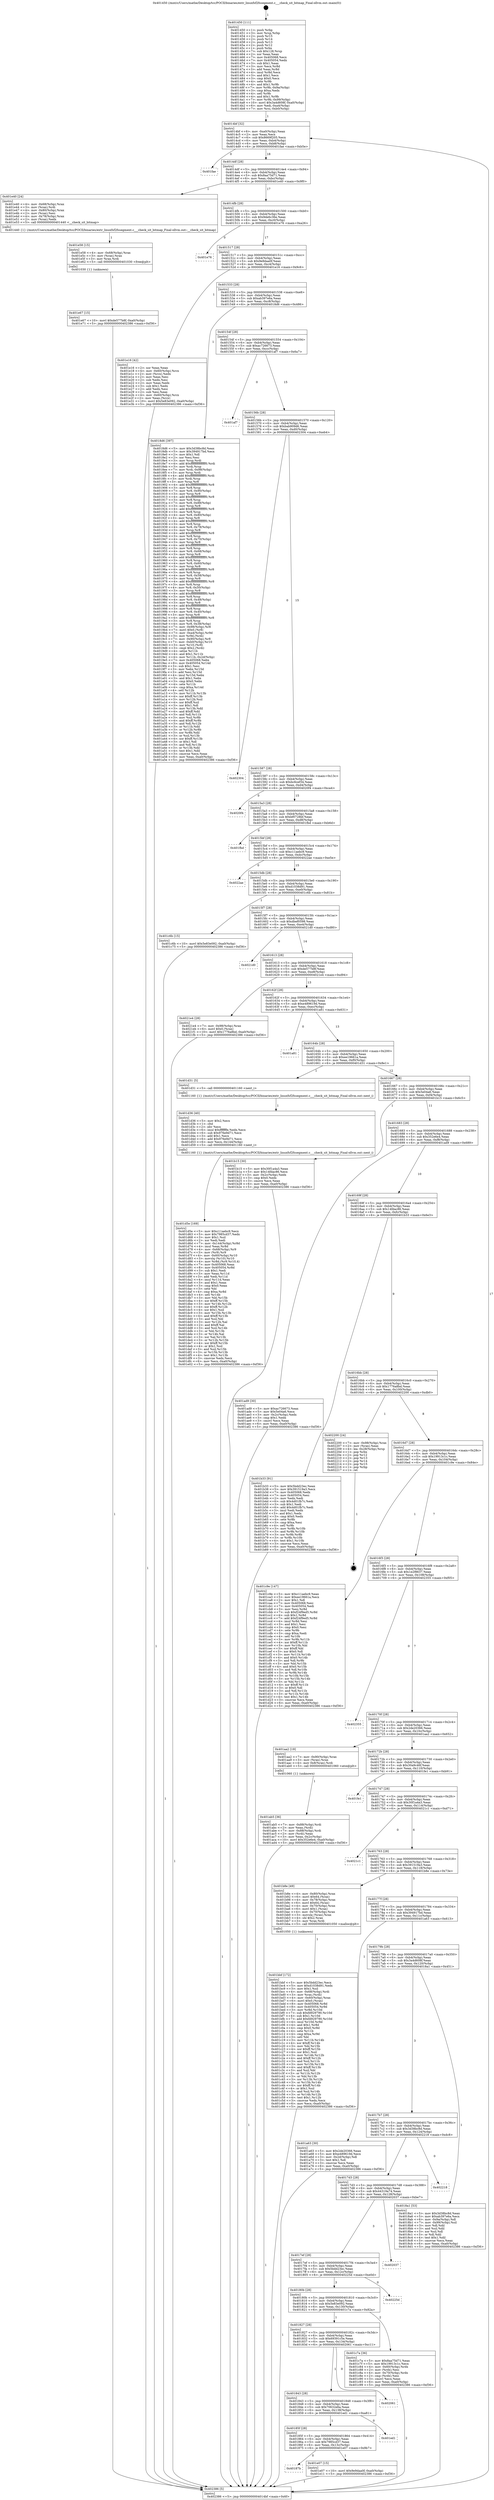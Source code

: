 digraph "0x401450" {
  label = "0x401450 (/mnt/c/Users/mathe/Desktop/tcc/POCII/binaries/extr_linuxfsf2fssegment.c___check_sit_bitmap_Final-ollvm.out::main(0))"
  labelloc = "t"
  node[shape=record]

  Entry [label="",width=0.3,height=0.3,shape=circle,fillcolor=black,style=filled]
  "0x4014bf" [label="{
     0x4014bf [32]\l
     | [instrs]\l
     &nbsp;&nbsp;0x4014bf \<+6\>: mov -0xa0(%rbp),%eax\l
     &nbsp;&nbsp;0x4014c5 \<+2\>: mov %eax,%ecx\l
     &nbsp;&nbsp;0x4014c7 \<+6\>: sub $0x8669f205,%ecx\l
     &nbsp;&nbsp;0x4014cd \<+6\>: mov %eax,-0xb4(%rbp)\l
     &nbsp;&nbsp;0x4014d3 \<+6\>: mov %ecx,-0xb8(%rbp)\l
     &nbsp;&nbsp;0x4014d9 \<+6\>: je 0000000000401fae \<main+0xb5e\>\l
  }"]
  "0x401fae" [label="{
     0x401fae\l
  }", style=dashed]
  "0x4014df" [label="{
     0x4014df [28]\l
     | [instrs]\l
     &nbsp;&nbsp;0x4014df \<+5\>: jmp 00000000004014e4 \<main+0x94\>\l
     &nbsp;&nbsp;0x4014e4 \<+6\>: mov -0xb4(%rbp),%eax\l
     &nbsp;&nbsp;0x4014ea \<+5\>: sub $0x8aa75d71,%eax\l
     &nbsp;&nbsp;0x4014ef \<+6\>: mov %eax,-0xbc(%rbp)\l
     &nbsp;&nbsp;0x4014f5 \<+6\>: je 0000000000401e40 \<main+0x9f0\>\l
  }"]
  Exit [label="",width=0.3,height=0.3,shape=circle,fillcolor=black,style=filled,peripheries=2]
  "0x401e40" [label="{
     0x401e40 [24]\l
     | [instrs]\l
     &nbsp;&nbsp;0x401e40 \<+4\>: mov -0x68(%rbp),%rax\l
     &nbsp;&nbsp;0x401e44 \<+3\>: mov (%rax),%rdi\l
     &nbsp;&nbsp;0x401e47 \<+4\>: mov -0x80(%rbp),%rax\l
     &nbsp;&nbsp;0x401e4b \<+2\>: mov (%rax),%esi\l
     &nbsp;&nbsp;0x401e4d \<+4\>: mov -0x78(%rbp),%rax\l
     &nbsp;&nbsp;0x401e51 \<+2\>: mov (%rax),%edx\l
     &nbsp;&nbsp;0x401e53 \<+5\>: call 0000000000401440 \<__check_sit_bitmap\>\l
     | [calls]\l
     &nbsp;&nbsp;0x401440 \{1\} (/mnt/c/Users/mathe/Desktop/tcc/POCII/binaries/extr_linuxfsf2fssegment.c___check_sit_bitmap_Final-ollvm.out::__check_sit_bitmap)\l
  }"]
  "0x4014fb" [label="{
     0x4014fb [28]\l
     | [instrs]\l
     &nbsp;&nbsp;0x4014fb \<+5\>: jmp 0000000000401500 \<main+0xb0\>\l
     &nbsp;&nbsp;0x401500 \<+6\>: mov -0xb4(%rbp),%eax\l
     &nbsp;&nbsp;0x401506 \<+5\>: sub $0x9de6c36e,%eax\l
     &nbsp;&nbsp;0x40150b \<+6\>: mov %eax,-0xc0(%rbp)\l
     &nbsp;&nbsp;0x401511 \<+6\>: je 0000000000401e76 \<main+0xa26\>\l
  }"]
  "0x401e67" [label="{
     0x401e67 [15]\l
     | [instrs]\l
     &nbsp;&nbsp;0x401e67 \<+10\>: movl $0xde577b8f,-0xa0(%rbp)\l
     &nbsp;&nbsp;0x401e71 \<+5\>: jmp 0000000000402386 \<main+0xf36\>\l
  }"]
  "0x401e76" [label="{
     0x401e76\l
  }", style=dashed]
  "0x401517" [label="{
     0x401517 [28]\l
     | [instrs]\l
     &nbsp;&nbsp;0x401517 \<+5\>: jmp 000000000040151c \<main+0xcc\>\l
     &nbsp;&nbsp;0x40151c \<+6\>: mov -0xb4(%rbp),%eax\l
     &nbsp;&nbsp;0x401522 \<+5\>: sub $0x9e9daa0f,%eax\l
     &nbsp;&nbsp;0x401527 \<+6\>: mov %eax,-0xc4(%rbp)\l
     &nbsp;&nbsp;0x40152d \<+6\>: je 0000000000401e16 \<main+0x9c6\>\l
  }"]
  "0x401e58" [label="{
     0x401e58 [15]\l
     | [instrs]\l
     &nbsp;&nbsp;0x401e58 \<+4\>: mov -0x68(%rbp),%rax\l
     &nbsp;&nbsp;0x401e5c \<+3\>: mov (%rax),%rax\l
     &nbsp;&nbsp;0x401e5f \<+3\>: mov %rax,%rdi\l
     &nbsp;&nbsp;0x401e62 \<+5\>: call 0000000000401030 \<free@plt\>\l
     | [calls]\l
     &nbsp;&nbsp;0x401030 \{1\} (unknown)\l
  }"]
  "0x401e16" [label="{
     0x401e16 [42]\l
     | [instrs]\l
     &nbsp;&nbsp;0x401e16 \<+2\>: xor %eax,%eax\l
     &nbsp;&nbsp;0x401e18 \<+4\>: mov -0x60(%rbp),%rcx\l
     &nbsp;&nbsp;0x401e1c \<+2\>: mov (%rcx),%edx\l
     &nbsp;&nbsp;0x401e1e \<+2\>: mov %eax,%esi\l
     &nbsp;&nbsp;0x401e20 \<+2\>: sub %edx,%esi\l
     &nbsp;&nbsp;0x401e22 \<+2\>: mov %eax,%edx\l
     &nbsp;&nbsp;0x401e24 \<+3\>: sub $0x1,%edx\l
     &nbsp;&nbsp;0x401e27 \<+2\>: add %edx,%esi\l
     &nbsp;&nbsp;0x401e29 \<+2\>: sub %esi,%eax\l
     &nbsp;&nbsp;0x401e2b \<+4\>: mov -0x60(%rbp),%rcx\l
     &nbsp;&nbsp;0x401e2f \<+2\>: mov %eax,(%rcx)\l
     &nbsp;&nbsp;0x401e31 \<+10\>: movl $0x5e83e092,-0xa0(%rbp)\l
     &nbsp;&nbsp;0x401e3b \<+5\>: jmp 0000000000402386 \<main+0xf36\>\l
  }"]
  "0x401533" [label="{
     0x401533 [28]\l
     | [instrs]\l
     &nbsp;&nbsp;0x401533 \<+5\>: jmp 0000000000401538 \<main+0xe8\>\l
     &nbsp;&nbsp;0x401538 \<+6\>: mov -0xb4(%rbp),%eax\l
     &nbsp;&nbsp;0x40153e \<+5\>: sub $0xab397e6a,%eax\l
     &nbsp;&nbsp;0x401543 \<+6\>: mov %eax,-0xc8(%rbp)\l
     &nbsp;&nbsp;0x401549 \<+6\>: je 00000000004018d6 \<main+0x486\>\l
  }"]
  "0x40187b" [label="{
     0x40187b\l
  }", style=dashed]
  "0x4018d6" [label="{
     0x4018d6 [397]\l
     | [instrs]\l
     &nbsp;&nbsp;0x4018d6 \<+5\>: mov $0x3d38bc8d,%eax\l
     &nbsp;&nbsp;0x4018db \<+5\>: mov $0x394917bd,%ecx\l
     &nbsp;&nbsp;0x4018e0 \<+2\>: mov $0x1,%dl\l
     &nbsp;&nbsp;0x4018e2 \<+2\>: xor %esi,%esi\l
     &nbsp;&nbsp;0x4018e4 \<+3\>: mov %rsp,%rdi\l
     &nbsp;&nbsp;0x4018e7 \<+4\>: add $0xfffffffffffffff0,%rdi\l
     &nbsp;&nbsp;0x4018eb \<+3\>: mov %rdi,%rsp\l
     &nbsp;&nbsp;0x4018ee \<+7\>: mov %rdi,-0x98(%rbp)\l
     &nbsp;&nbsp;0x4018f5 \<+3\>: mov %rsp,%rdi\l
     &nbsp;&nbsp;0x4018f8 \<+4\>: add $0xfffffffffffffff0,%rdi\l
     &nbsp;&nbsp;0x4018fc \<+3\>: mov %rdi,%rsp\l
     &nbsp;&nbsp;0x4018ff \<+3\>: mov %rsp,%r8\l
     &nbsp;&nbsp;0x401902 \<+4\>: add $0xfffffffffffffff0,%r8\l
     &nbsp;&nbsp;0x401906 \<+3\>: mov %r8,%rsp\l
     &nbsp;&nbsp;0x401909 \<+7\>: mov %r8,-0x90(%rbp)\l
     &nbsp;&nbsp;0x401910 \<+3\>: mov %rsp,%r8\l
     &nbsp;&nbsp;0x401913 \<+4\>: add $0xfffffffffffffff0,%r8\l
     &nbsp;&nbsp;0x401917 \<+3\>: mov %r8,%rsp\l
     &nbsp;&nbsp;0x40191a \<+7\>: mov %r8,-0x88(%rbp)\l
     &nbsp;&nbsp;0x401921 \<+3\>: mov %rsp,%r8\l
     &nbsp;&nbsp;0x401924 \<+4\>: add $0xfffffffffffffff0,%r8\l
     &nbsp;&nbsp;0x401928 \<+3\>: mov %r8,%rsp\l
     &nbsp;&nbsp;0x40192b \<+4\>: mov %r8,-0x80(%rbp)\l
     &nbsp;&nbsp;0x40192f \<+3\>: mov %rsp,%r8\l
     &nbsp;&nbsp;0x401932 \<+4\>: add $0xfffffffffffffff0,%r8\l
     &nbsp;&nbsp;0x401936 \<+3\>: mov %r8,%rsp\l
     &nbsp;&nbsp;0x401939 \<+4\>: mov %r8,-0x78(%rbp)\l
     &nbsp;&nbsp;0x40193d \<+3\>: mov %rsp,%r8\l
     &nbsp;&nbsp;0x401940 \<+4\>: add $0xfffffffffffffff0,%r8\l
     &nbsp;&nbsp;0x401944 \<+3\>: mov %r8,%rsp\l
     &nbsp;&nbsp;0x401947 \<+4\>: mov %r8,-0x70(%rbp)\l
     &nbsp;&nbsp;0x40194b \<+3\>: mov %rsp,%r8\l
     &nbsp;&nbsp;0x40194e \<+4\>: add $0xfffffffffffffff0,%r8\l
     &nbsp;&nbsp;0x401952 \<+3\>: mov %r8,%rsp\l
     &nbsp;&nbsp;0x401955 \<+4\>: mov %r8,-0x68(%rbp)\l
     &nbsp;&nbsp;0x401959 \<+3\>: mov %rsp,%r8\l
     &nbsp;&nbsp;0x40195c \<+4\>: add $0xfffffffffffffff0,%r8\l
     &nbsp;&nbsp;0x401960 \<+3\>: mov %r8,%rsp\l
     &nbsp;&nbsp;0x401963 \<+4\>: mov %r8,-0x60(%rbp)\l
     &nbsp;&nbsp;0x401967 \<+3\>: mov %rsp,%r8\l
     &nbsp;&nbsp;0x40196a \<+4\>: add $0xfffffffffffffff0,%r8\l
     &nbsp;&nbsp;0x40196e \<+3\>: mov %r8,%rsp\l
     &nbsp;&nbsp;0x401971 \<+4\>: mov %r8,-0x58(%rbp)\l
     &nbsp;&nbsp;0x401975 \<+3\>: mov %rsp,%r8\l
     &nbsp;&nbsp;0x401978 \<+4\>: add $0xfffffffffffffff0,%r8\l
     &nbsp;&nbsp;0x40197c \<+3\>: mov %r8,%rsp\l
     &nbsp;&nbsp;0x40197f \<+4\>: mov %r8,-0x50(%rbp)\l
     &nbsp;&nbsp;0x401983 \<+3\>: mov %rsp,%r8\l
     &nbsp;&nbsp;0x401986 \<+4\>: add $0xfffffffffffffff0,%r8\l
     &nbsp;&nbsp;0x40198a \<+3\>: mov %r8,%rsp\l
     &nbsp;&nbsp;0x40198d \<+4\>: mov %r8,-0x48(%rbp)\l
     &nbsp;&nbsp;0x401991 \<+3\>: mov %rsp,%r8\l
     &nbsp;&nbsp;0x401994 \<+4\>: add $0xfffffffffffffff0,%r8\l
     &nbsp;&nbsp;0x401998 \<+3\>: mov %r8,%rsp\l
     &nbsp;&nbsp;0x40199b \<+4\>: mov %r8,-0x40(%rbp)\l
     &nbsp;&nbsp;0x40199f \<+3\>: mov %rsp,%r8\l
     &nbsp;&nbsp;0x4019a2 \<+4\>: add $0xfffffffffffffff0,%r8\l
     &nbsp;&nbsp;0x4019a6 \<+3\>: mov %r8,%rsp\l
     &nbsp;&nbsp;0x4019a9 \<+4\>: mov %r8,-0x38(%rbp)\l
     &nbsp;&nbsp;0x4019ad \<+7\>: mov -0x98(%rbp),%r8\l
     &nbsp;&nbsp;0x4019b4 \<+7\>: movl $0x0,(%r8)\l
     &nbsp;&nbsp;0x4019bb \<+7\>: mov -0xa4(%rbp),%r9d\l
     &nbsp;&nbsp;0x4019c2 \<+3\>: mov %r9d,(%rdi)\l
     &nbsp;&nbsp;0x4019c5 \<+7\>: mov -0x90(%rbp),%r8\l
     &nbsp;&nbsp;0x4019cc \<+7\>: mov -0xb0(%rbp),%r10\l
     &nbsp;&nbsp;0x4019d3 \<+3\>: mov %r10,(%r8)\l
     &nbsp;&nbsp;0x4019d6 \<+3\>: cmpl $0x2,(%rdi)\l
     &nbsp;&nbsp;0x4019d9 \<+4\>: setne %r11b\l
     &nbsp;&nbsp;0x4019dd \<+4\>: and $0x1,%r11b\l
     &nbsp;&nbsp;0x4019e1 \<+4\>: mov %r11b,-0x2d(%rbp)\l
     &nbsp;&nbsp;0x4019e5 \<+7\>: mov 0x405068,%ebx\l
     &nbsp;&nbsp;0x4019ec \<+8\>: mov 0x405054,%r14d\l
     &nbsp;&nbsp;0x4019f4 \<+3\>: sub $0x1,%esi\l
     &nbsp;&nbsp;0x4019f7 \<+3\>: mov %ebx,%r15d\l
     &nbsp;&nbsp;0x4019fa \<+3\>: add %esi,%r15d\l
     &nbsp;&nbsp;0x4019fd \<+4\>: imul %r15d,%ebx\l
     &nbsp;&nbsp;0x401a01 \<+3\>: and $0x1,%ebx\l
     &nbsp;&nbsp;0x401a04 \<+3\>: cmp $0x0,%ebx\l
     &nbsp;&nbsp;0x401a07 \<+4\>: sete %r11b\l
     &nbsp;&nbsp;0x401a0b \<+4\>: cmp $0xa,%r14d\l
     &nbsp;&nbsp;0x401a0f \<+4\>: setl %r12b\l
     &nbsp;&nbsp;0x401a13 \<+3\>: mov %r11b,%r13b\l
     &nbsp;&nbsp;0x401a16 \<+4\>: xor $0xff,%r13b\l
     &nbsp;&nbsp;0x401a1a \<+3\>: mov %r12b,%sil\l
     &nbsp;&nbsp;0x401a1d \<+4\>: xor $0xff,%sil\l
     &nbsp;&nbsp;0x401a21 \<+3\>: xor $0x1,%dl\l
     &nbsp;&nbsp;0x401a24 \<+3\>: mov %r13b,%dil\l
     &nbsp;&nbsp;0x401a27 \<+4\>: and $0xff,%dil\l
     &nbsp;&nbsp;0x401a2b \<+3\>: and %dl,%r11b\l
     &nbsp;&nbsp;0x401a2e \<+3\>: mov %sil,%r8b\l
     &nbsp;&nbsp;0x401a31 \<+4\>: and $0xff,%r8b\l
     &nbsp;&nbsp;0x401a35 \<+3\>: and %dl,%r12b\l
     &nbsp;&nbsp;0x401a38 \<+3\>: or %r11b,%dil\l
     &nbsp;&nbsp;0x401a3b \<+3\>: or %r12b,%r8b\l
     &nbsp;&nbsp;0x401a3e \<+3\>: xor %r8b,%dil\l
     &nbsp;&nbsp;0x401a41 \<+3\>: or %sil,%r13b\l
     &nbsp;&nbsp;0x401a44 \<+4\>: xor $0xff,%r13b\l
     &nbsp;&nbsp;0x401a48 \<+3\>: or $0x1,%dl\l
     &nbsp;&nbsp;0x401a4b \<+3\>: and %dl,%r13b\l
     &nbsp;&nbsp;0x401a4e \<+3\>: or %r13b,%dil\l
     &nbsp;&nbsp;0x401a51 \<+4\>: test $0x1,%dil\l
     &nbsp;&nbsp;0x401a55 \<+3\>: cmovne %ecx,%eax\l
     &nbsp;&nbsp;0x401a58 \<+6\>: mov %eax,-0xa0(%rbp)\l
     &nbsp;&nbsp;0x401a5e \<+5\>: jmp 0000000000402386 \<main+0xf36\>\l
  }"]
  "0x40154f" [label="{
     0x40154f [28]\l
     | [instrs]\l
     &nbsp;&nbsp;0x40154f \<+5\>: jmp 0000000000401554 \<main+0x104\>\l
     &nbsp;&nbsp;0x401554 \<+6\>: mov -0xb4(%rbp),%eax\l
     &nbsp;&nbsp;0x40155a \<+5\>: sub $0xac726673,%eax\l
     &nbsp;&nbsp;0x40155f \<+6\>: mov %eax,-0xcc(%rbp)\l
     &nbsp;&nbsp;0x401565 \<+6\>: je 0000000000401af7 \<main+0x6a7\>\l
  }"]
  "0x401e07" [label="{
     0x401e07 [15]\l
     | [instrs]\l
     &nbsp;&nbsp;0x401e07 \<+10\>: movl $0x9e9daa0f,-0xa0(%rbp)\l
     &nbsp;&nbsp;0x401e11 \<+5\>: jmp 0000000000402386 \<main+0xf36\>\l
  }"]
  "0x401af7" [label="{
     0x401af7\l
  }", style=dashed]
  "0x40156b" [label="{
     0x40156b [28]\l
     | [instrs]\l
     &nbsp;&nbsp;0x40156b \<+5\>: jmp 0000000000401570 \<main+0x120\>\l
     &nbsp;&nbsp;0x401570 \<+6\>: mov -0xb4(%rbp),%eax\l
     &nbsp;&nbsp;0x401576 \<+5\>: sub $0xbab909d6,%eax\l
     &nbsp;&nbsp;0x40157b \<+6\>: mov %eax,-0xd0(%rbp)\l
     &nbsp;&nbsp;0x401581 \<+6\>: je 0000000000402304 \<main+0xeb4\>\l
  }"]
  "0x40185f" [label="{
     0x40185f [28]\l
     | [instrs]\l
     &nbsp;&nbsp;0x40185f \<+5\>: jmp 0000000000401864 \<main+0x414\>\l
     &nbsp;&nbsp;0x401864 \<+6\>: mov -0xb4(%rbp),%eax\l
     &nbsp;&nbsp;0x40186a \<+5\>: sub $0x7985cd37,%eax\l
     &nbsp;&nbsp;0x40186f \<+6\>: mov %eax,-0x13c(%rbp)\l
     &nbsp;&nbsp;0x401875 \<+6\>: je 0000000000401e07 \<main+0x9b7\>\l
  }"]
  "0x402304" [label="{
     0x402304\l
  }", style=dashed]
  "0x401587" [label="{
     0x401587 [28]\l
     | [instrs]\l
     &nbsp;&nbsp;0x401587 \<+5\>: jmp 000000000040158c \<main+0x13c\>\l
     &nbsp;&nbsp;0x40158c \<+6\>: mov -0xb4(%rbp),%eax\l
     &nbsp;&nbsp;0x401592 \<+5\>: sub $0xbc6cef34,%eax\l
     &nbsp;&nbsp;0x401597 \<+6\>: mov %eax,-0xd4(%rbp)\l
     &nbsp;&nbsp;0x40159d \<+6\>: je 00000000004020f4 \<main+0xca4\>\l
  }"]
  "0x401ed1" [label="{
     0x401ed1\l
  }", style=dashed]
  "0x4020f4" [label="{
     0x4020f4\l
  }", style=dashed]
  "0x4015a3" [label="{
     0x4015a3 [28]\l
     | [instrs]\l
     &nbsp;&nbsp;0x4015a3 \<+5\>: jmp 00000000004015a8 \<main+0x158\>\l
     &nbsp;&nbsp;0x4015a8 \<+6\>: mov -0xb4(%rbp),%eax\l
     &nbsp;&nbsp;0x4015ae \<+5\>: sub $0xbf0728bf,%eax\l
     &nbsp;&nbsp;0x4015b3 \<+6\>: mov %eax,-0xd8(%rbp)\l
     &nbsp;&nbsp;0x4015b9 \<+6\>: je 0000000000401fbd \<main+0xb6d\>\l
  }"]
  "0x401843" [label="{
     0x401843 [28]\l
     | [instrs]\l
     &nbsp;&nbsp;0x401843 \<+5\>: jmp 0000000000401848 \<main+0x3f8\>\l
     &nbsp;&nbsp;0x401848 \<+6\>: mov -0xb4(%rbp),%eax\l
     &nbsp;&nbsp;0x40184e \<+5\>: sub $0x70632e6a,%eax\l
     &nbsp;&nbsp;0x401853 \<+6\>: mov %eax,-0x138(%rbp)\l
     &nbsp;&nbsp;0x401859 \<+6\>: je 0000000000401ed1 \<main+0xa81\>\l
  }"]
  "0x401fbd" [label="{
     0x401fbd\l
  }", style=dashed]
  "0x4015bf" [label="{
     0x4015bf [28]\l
     | [instrs]\l
     &nbsp;&nbsp;0x4015bf \<+5\>: jmp 00000000004015c4 \<main+0x174\>\l
     &nbsp;&nbsp;0x4015c4 \<+6\>: mov -0xb4(%rbp),%eax\l
     &nbsp;&nbsp;0x4015ca \<+5\>: sub $0xc11aebc9,%eax\l
     &nbsp;&nbsp;0x4015cf \<+6\>: mov %eax,-0xdc(%rbp)\l
     &nbsp;&nbsp;0x4015d5 \<+6\>: je 00000000004022ae \<main+0xe5e\>\l
  }"]
  "0x402061" [label="{
     0x402061\l
  }", style=dashed]
  "0x4022ae" [label="{
     0x4022ae\l
  }", style=dashed]
  "0x4015db" [label="{
     0x4015db [28]\l
     | [instrs]\l
     &nbsp;&nbsp;0x4015db \<+5\>: jmp 00000000004015e0 \<main+0x190\>\l
     &nbsp;&nbsp;0x4015e0 \<+6\>: mov -0xb4(%rbp),%eax\l
     &nbsp;&nbsp;0x4015e6 \<+5\>: sub $0xd1038d91,%eax\l
     &nbsp;&nbsp;0x4015eb \<+6\>: mov %eax,-0xe0(%rbp)\l
     &nbsp;&nbsp;0x4015f1 \<+6\>: je 0000000000401c6b \<main+0x81b\>\l
  }"]
  "0x401d5e" [label="{
     0x401d5e [169]\l
     | [instrs]\l
     &nbsp;&nbsp;0x401d5e \<+5\>: mov $0xc11aebc9,%ecx\l
     &nbsp;&nbsp;0x401d63 \<+5\>: mov $0x7985cd37,%edx\l
     &nbsp;&nbsp;0x401d68 \<+3\>: mov $0x1,%sil\l
     &nbsp;&nbsp;0x401d6b \<+2\>: xor %edi,%edi\l
     &nbsp;&nbsp;0x401d6d \<+7\>: mov -0x144(%rbp),%r8d\l
     &nbsp;&nbsp;0x401d74 \<+4\>: imul %eax,%r8d\l
     &nbsp;&nbsp;0x401d78 \<+4\>: mov -0x68(%rbp),%r9\l
     &nbsp;&nbsp;0x401d7c \<+3\>: mov (%r9),%r9\l
     &nbsp;&nbsp;0x401d7f \<+4\>: mov -0x60(%rbp),%r10\l
     &nbsp;&nbsp;0x401d83 \<+3\>: movslq (%r10),%r10\l
     &nbsp;&nbsp;0x401d86 \<+4\>: mov %r8d,(%r9,%r10,4)\l
     &nbsp;&nbsp;0x401d8a \<+7\>: mov 0x405068,%eax\l
     &nbsp;&nbsp;0x401d91 \<+8\>: mov 0x405054,%r8d\l
     &nbsp;&nbsp;0x401d99 \<+3\>: sub $0x1,%edi\l
     &nbsp;&nbsp;0x401d9c \<+3\>: mov %eax,%r11d\l
     &nbsp;&nbsp;0x401d9f \<+3\>: add %edi,%r11d\l
     &nbsp;&nbsp;0x401da2 \<+4\>: imul %r11d,%eax\l
     &nbsp;&nbsp;0x401da6 \<+3\>: and $0x1,%eax\l
     &nbsp;&nbsp;0x401da9 \<+3\>: cmp $0x0,%eax\l
     &nbsp;&nbsp;0x401dac \<+3\>: sete %bl\l
     &nbsp;&nbsp;0x401daf \<+4\>: cmp $0xa,%r8d\l
     &nbsp;&nbsp;0x401db3 \<+4\>: setl %r14b\l
     &nbsp;&nbsp;0x401db7 \<+3\>: mov %bl,%r15b\l
     &nbsp;&nbsp;0x401dba \<+4\>: xor $0xff,%r15b\l
     &nbsp;&nbsp;0x401dbe \<+3\>: mov %r14b,%r12b\l
     &nbsp;&nbsp;0x401dc1 \<+4\>: xor $0xff,%r12b\l
     &nbsp;&nbsp;0x401dc5 \<+4\>: xor $0x1,%sil\l
     &nbsp;&nbsp;0x401dc9 \<+3\>: mov %r15b,%r13b\l
     &nbsp;&nbsp;0x401dcc \<+4\>: and $0xff,%r13b\l
     &nbsp;&nbsp;0x401dd0 \<+3\>: and %sil,%bl\l
     &nbsp;&nbsp;0x401dd3 \<+3\>: mov %r12b,%al\l
     &nbsp;&nbsp;0x401dd6 \<+2\>: and $0xff,%al\l
     &nbsp;&nbsp;0x401dd8 \<+3\>: and %sil,%r14b\l
     &nbsp;&nbsp;0x401ddb \<+3\>: or %bl,%r13b\l
     &nbsp;&nbsp;0x401dde \<+3\>: or %r14b,%al\l
     &nbsp;&nbsp;0x401de1 \<+3\>: xor %al,%r13b\l
     &nbsp;&nbsp;0x401de4 \<+3\>: or %r12b,%r15b\l
     &nbsp;&nbsp;0x401de7 \<+4\>: xor $0xff,%r15b\l
     &nbsp;&nbsp;0x401deb \<+4\>: or $0x1,%sil\l
     &nbsp;&nbsp;0x401def \<+3\>: and %sil,%r15b\l
     &nbsp;&nbsp;0x401df2 \<+3\>: or %r15b,%r13b\l
     &nbsp;&nbsp;0x401df5 \<+4\>: test $0x1,%r13b\l
     &nbsp;&nbsp;0x401df9 \<+3\>: cmovne %edx,%ecx\l
     &nbsp;&nbsp;0x401dfc \<+6\>: mov %ecx,-0xa0(%rbp)\l
     &nbsp;&nbsp;0x401e02 \<+5\>: jmp 0000000000402386 \<main+0xf36\>\l
  }"]
  "0x401c6b" [label="{
     0x401c6b [15]\l
     | [instrs]\l
     &nbsp;&nbsp;0x401c6b \<+10\>: movl $0x5e83e092,-0xa0(%rbp)\l
     &nbsp;&nbsp;0x401c75 \<+5\>: jmp 0000000000402386 \<main+0xf36\>\l
  }"]
  "0x4015f7" [label="{
     0x4015f7 [28]\l
     | [instrs]\l
     &nbsp;&nbsp;0x4015f7 \<+5\>: jmp 00000000004015fc \<main+0x1ac\>\l
     &nbsp;&nbsp;0x4015fc \<+6\>: mov -0xb4(%rbp),%eax\l
     &nbsp;&nbsp;0x401602 \<+5\>: sub $0xdbef0598,%eax\l
     &nbsp;&nbsp;0x401607 \<+6\>: mov %eax,-0xe4(%rbp)\l
     &nbsp;&nbsp;0x40160d \<+6\>: je 00000000004021d0 \<main+0xd80\>\l
  }"]
  "0x401d36" [label="{
     0x401d36 [40]\l
     | [instrs]\l
     &nbsp;&nbsp;0x401d36 \<+5\>: mov $0x2,%ecx\l
     &nbsp;&nbsp;0x401d3b \<+1\>: cltd\l
     &nbsp;&nbsp;0x401d3c \<+2\>: idiv %ecx\l
     &nbsp;&nbsp;0x401d3e \<+6\>: imul $0xfffffffe,%edx,%ecx\l
     &nbsp;&nbsp;0x401d44 \<+6\>: sub $0x976e9d71,%ecx\l
     &nbsp;&nbsp;0x401d4a \<+3\>: add $0x1,%ecx\l
     &nbsp;&nbsp;0x401d4d \<+6\>: add $0x976e9d71,%ecx\l
     &nbsp;&nbsp;0x401d53 \<+6\>: mov %ecx,-0x144(%rbp)\l
     &nbsp;&nbsp;0x401d59 \<+5\>: call 0000000000401160 \<next_i\>\l
     | [calls]\l
     &nbsp;&nbsp;0x401160 \{1\} (/mnt/c/Users/mathe/Desktop/tcc/POCII/binaries/extr_linuxfsf2fssegment.c___check_sit_bitmap_Final-ollvm.out::next_i)\l
  }"]
  "0x4021d0" [label="{
     0x4021d0\l
  }", style=dashed]
  "0x401613" [label="{
     0x401613 [28]\l
     | [instrs]\l
     &nbsp;&nbsp;0x401613 \<+5\>: jmp 0000000000401618 \<main+0x1c8\>\l
     &nbsp;&nbsp;0x401618 \<+6\>: mov -0xb4(%rbp),%eax\l
     &nbsp;&nbsp;0x40161e \<+5\>: sub $0xde577b8f,%eax\l
     &nbsp;&nbsp;0x401623 \<+6\>: mov %eax,-0xe8(%rbp)\l
     &nbsp;&nbsp;0x401629 \<+6\>: je 00000000004021e4 \<main+0xd94\>\l
  }"]
  "0x401827" [label="{
     0x401827 [28]\l
     | [instrs]\l
     &nbsp;&nbsp;0x401827 \<+5\>: jmp 000000000040182c \<main+0x3dc\>\l
     &nbsp;&nbsp;0x40182c \<+6\>: mov -0xb4(%rbp),%eax\l
     &nbsp;&nbsp;0x401832 \<+5\>: sub $0x69391c5e,%eax\l
     &nbsp;&nbsp;0x401837 \<+6\>: mov %eax,-0x134(%rbp)\l
     &nbsp;&nbsp;0x40183d \<+6\>: je 0000000000402061 \<main+0xc11\>\l
  }"]
  "0x4021e4" [label="{
     0x4021e4 [28]\l
     | [instrs]\l
     &nbsp;&nbsp;0x4021e4 \<+7\>: mov -0x98(%rbp),%rax\l
     &nbsp;&nbsp;0x4021eb \<+6\>: movl $0x0,(%rax)\l
     &nbsp;&nbsp;0x4021f1 \<+10\>: movl $0x1776a8bd,-0xa0(%rbp)\l
     &nbsp;&nbsp;0x4021fb \<+5\>: jmp 0000000000402386 \<main+0xf36\>\l
  }"]
  "0x40162f" [label="{
     0x40162f [28]\l
     | [instrs]\l
     &nbsp;&nbsp;0x40162f \<+5\>: jmp 0000000000401634 \<main+0x1e4\>\l
     &nbsp;&nbsp;0x401634 \<+6\>: mov -0xb4(%rbp),%eax\l
     &nbsp;&nbsp;0x40163a \<+5\>: sub $0xe489619d,%eax\l
     &nbsp;&nbsp;0x40163f \<+6\>: mov %eax,-0xec(%rbp)\l
     &nbsp;&nbsp;0x401645 \<+6\>: je 0000000000401a81 \<main+0x631\>\l
  }"]
  "0x401c7a" [label="{
     0x401c7a [36]\l
     | [instrs]\l
     &nbsp;&nbsp;0x401c7a \<+5\>: mov $0x8aa75d71,%eax\l
     &nbsp;&nbsp;0x401c7f \<+5\>: mov $0x19913c1c,%ecx\l
     &nbsp;&nbsp;0x401c84 \<+4\>: mov -0x60(%rbp),%rdx\l
     &nbsp;&nbsp;0x401c88 \<+2\>: mov (%rdx),%esi\l
     &nbsp;&nbsp;0x401c8a \<+4\>: mov -0x70(%rbp),%rdx\l
     &nbsp;&nbsp;0x401c8e \<+2\>: cmp (%rdx),%esi\l
     &nbsp;&nbsp;0x401c90 \<+3\>: cmovl %ecx,%eax\l
     &nbsp;&nbsp;0x401c93 \<+6\>: mov %eax,-0xa0(%rbp)\l
     &nbsp;&nbsp;0x401c99 \<+5\>: jmp 0000000000402386 \<main+0xf36\>\l
  }"]
  "0x401a81" [label="{
     0x401a81\l
  }", style=dashed]
  "0x40164b" [label="{
     0x40164b [28]\l
     | [instrs]\l
     &nbsp;&nbsp;0x40164b \<+5\>: jmp 0000000000401650 \<main+0x200\>\l
     &nbsp;&nbsp;0x401650 \<+6\>: mov -0xb4(%rbp),%eax\l
     &nbsp;&nbsp;0x401656 \<+5\>: sub $0xee19661a,%eax\l
     &nbsp;&nbsp;0x40165b \<+6\>: mov %eax,-0xf0(%rbp)\l
     &nbsp;&nbsp;0x401661 \<+6\>: je 0000000000401d31 \<main+0x8e1\>\l
  }"]
  "0x40180b" [label="{
     0x40180b [28]\l
     | [instrs]\l
     &nbsp;&nbsp;0x40180b \<+5\>: jmp 0000000000401810 \<main+0x3c0\>\l
     &nbsp;&nbsp;0x401810 \<+6\>: mov -0xb4(%rbp),%eax\l
     &nbsp;&nbsp;0x401816 \<+5\>: sub $0x5e83e092,%eax\l
     &nbsp;&nbsp;0x40181b \<+6\>: mov %eax,-0x130(%rbp)\l
     &nbsp;&nbsp;0x401821 \<+6\>: je 0000000000401c7a \<main+0x82a\>\l
  }"]
  "0x401d31" [label="{
     0x401d31 [5]\l
     | [instrs]\l
     &nbsp;&nbsp;0x401d31 \<+5\>: call 0000000000401160 \<next_i\>\l
     | [calls]\l
     &nbsp;&nbsp;0x401160 \{1\} (/mnt/c/Users/mathe/Desktop/tcc/POCII/binaries/extr_linuxfsf2fssegment.c___check_sit_bitmap_Final-ollvm.out::next_i)\l
  }"]
  "0x401667" [label="{
     0x401667 [28]\l
     | [instrs]\l
     &nbsp;&nbsp;0x401667 \<+5\>: jmp 000000000040166c \<main+0x21c\>\l
     &nbsp;&nbsp;0x40166c \<+6\>: mov -0xb4(%rbp),%eax\l
     &nbsp;&nbsp;0x401672 \<+5\>: sub $0x5e04a6,%eax\l
     &nbsp;&nbsp;0x401677 \<+6\>: mov %eax,-0xf4(%rbp)\l
     &nbsp;&nbsp;0x40167d \<+6\>: je 0000000000401b15 \<main+0x6c5\>\l
  }"]
  "0x40225d" [label="{
     0x40225d\l
  }", style=dashed]
  "0x401b15" [label="{
     0x401b15 [30]\l
     | [instrs]\l
     &nbsp;&nbsp;0x401b15 \<+5\>: mov $0x30f1a4a3,%eax\l
     &nbsp;&nbsp;0x401b1a \<+5\>: mov $0x14fdac86,%ecx\l
     &nbsp;&nbsp;0x401b1f \<+3\>: mov -0x2c(%rbp),%edx\l
     &nbsp;&nbsp;0x401b22 \<+3\>: cmp $0x0,%edx\l
     &nbsp;&nbsp;0x401b25 \<+3\>: cmove %ecx,%eax\l
     &nbsp;&nbsp;0x401b28 \<+6\>: mov %eax,-0xa0(%rbp)\l
     &nbsp;&nbsp;0x401b2e \<+5\>: jmp 0000000000402386 \<main+0xf36\>\l
  }"]
  "0x401683" [label="{
     0x401683 [28]\l
     | [instrs]\l
     &nbsp;&nbsp;0x401683 \<+5\>: jmp 0000000000401688 \<main+0x238\>\l
     &nbsp;&nbsp;0x401688 \<+6\>: mov -0xb4(%rbp),%eax\l
     &nbsp;&nbsp;0x40168e \<+5\>: sub $0x352e6e4,%eax\l
     &nbsp;&nbsp;0x401693 \<+6\>: mov %eax,-0xf8(%rbp)\l
     &nbsp;&nbsp;0x401699 \<+6\>: je 0000000000401ad9 \<main+0x689\>\l
  }"]
  "0x4017ef" [label="{
     0x4017ef [28]\l
     | [instrs]\l
     &nbsp;&nbsp;0x4017ef \<+5\>: jmp 00000000004017f4 \<main+0x3a4\>\l
     &nbsp;&nbsp;0x4017f4 \<+6\>: mov -0xb4(%rbp),%eax\l
     &nbsp;&nbsp;0x4017fa \<+5\>: sub $0x5bdd23ec,%eax\l
     &nbsp;&nbsp;0x4017ff \<+6\>: mov %eax,-0x12c(%rbp)\l
     &nbsp;&nbsp;0x401805 \<+6\>: je 000000000040225d \<main+0xe0d\>\l
  }"]
  "0x401ad9" [label="{
     0x401ad9 [30]\l
     | [instrs]\l
     &nbsp;&nbsp;0x401ad9 \<+5\>: mov $0xac726673,%eax\l
     &nbsp;&nbsp;0x401ade \<+5\>: mov $0x5e04a6,%ecx\l
     &nbsp;&nbsp;0x401ae3 \<+3\>: mov -0x2c(%rbp),%edx\l
     &nbsp;&nbsp;0x401ae6 \<+3\>: cmp $0x1,%edx\l
     &nbsp;&nbsp;0x401ae9 \<+3\>: cmovl %ecx,%eax\l
     &nbsp;&nbsp;0x401aec \<+6\>: mov %eax,-0xa0(%rbp)\l
     &nbsp;&nbsp;0x401af2 \<+5\>: jmp 0000000000402386 \<main+0xf36\>\l
  }"]
  "0x40169f" [label="{
     0x40169f [28]\l
     | [instrs]\l
     &nbsp;&nbsp;0x40169f \<+5\>: jmp 00000000004016a4 \<main+0x254\>\l
     &nbsp;&nbsp;0x4016a4 \<+6\>: mov -0xb4(%rbp),%eax\l
     &nbsp;&nbsp;0x4016aa \<+5\>: sub $0x14fdac86,%eax\l
     &nbsp;&nbsp;0x4016af \<+6\>: mov %eax,-0xfc(%rbp)\l
     &nbsp;&nbsp;0x4016b5 \<+6\>: je 0000000000401b33 \<main+0x6e3\>\l
  }"]
  "0x402037" [label="{
     0x402037\l
  }", style=dashed]
  "0x401b33" [label="{
     0x401b33 [91]\l
     | [instrs]\l
     &nbsp;&nbsp;0x401b33 \<+5\>: mov $0x5bdd23ec,%eax\l
     &nbsp;&nbsp;0x401b38 \<+5\>: mov $0x391519a3,%ecx\l
     &nbsp;&nbsp;0x401b3d \<+7\>: mov 0x405068,%edx\l
     &nbsp;&nbsp;0x401b44 \<+7\>: mov 0x405054,%esi\l
     &nbsp;&nbsp;0x401b4b \<+2\>: mov %edx,%edi\l
     &nbsp;&nbsp;0x401b4d \<+6\>: sub $0x4d01fb7c,%edi\l
     &nbsp;&nbsp;0x401b53 \<+3\>: sub $0x1,%edi\l
     &nbsp;&nbsp;0x401b56 \<+6\>: add $0x4d01fb7c,%edi\l
     &nbsp;&nbsp;0x401b5c \<+3\>: imul %edi,%edx\l
     &nbsp;&nbsp;0x401b5f \<+3\>: and $0x1,%edx\l
     &nbsp;&nbsp;0x401b62 \<+3\>: cmp $0x0,%edx\l
     &nbsp;&nbsp;0x401b65 \<+4\>: sete %r8b\l
     &nbsp;&nbsp;0x401b69 \<+3\>: cmp $0xa,%esi\l
     &nbsp;&nbsp;0x401b6c \<+4\>: setl %r9b\l
     &nbsp;&nbsp;0x401b70 \<+3\>: mov %r8b,%r10b\l
     &nbsp;&nbsp;0x401b73 \<+3\>: and %r9b,%r10b\l
     &nbsp;&nbsp;0x401b76 \<+3\>: xor %r9b,%r8b\l
     &nbsp;&nbsp;0x401b79 \<+3\>: or %r8b,%r10b\l
     &nbsp;&nbsp;0x401b7c \<+4\>: test $0x1,%r10b\l
     &nbsp;&nbsp;0x401b80 \<+3\>: cmovne %ecx,%eax\l
     &nbsp;&nbsp;0x401b83 \<+6\>: mov %eax,-0xa0(%rbp)\l
     &nbsp;&nbsp;0x401b89 \<+5\>: jmp 0000000000402386 \<main+0xf36\>\l
  }"]
  "0x4016bb" [label="{
     0x4016bb [28]\l
     | [instrs]\l
     &nbsp;&nbsp;0x4016bb \<+5\>: jmp 00000000004016c0 \<main+0x270\>\l
     &nbsp;&nbsp;0x4016c0 \<+6\>: mov -0xb4(%rbp),%eax\l
     &nbsp;&nbsp;0x4016c6 \<+5\>: sub $0x1776a8bd,%eax\l
     &nbsp;&nbsp;0x4016cb \<+6\>: mov %eax,-0x100(%rbp)\l
     &nbsp;&nbsp;0x4016d1 \<+6\>: je 0000000000402200 \<main+0xdb0\>\l
  }"]
  "0x4017d3" [label="{
     0x4017d3 [28]\l
     | [instrs]\l
     &nbsp;&nbsp;0x4017d3 \<+5\>: jmp 00000000004017d8 \<main+0x388\>\l
     &nbsp;&nbsp;0x4017d8 \<+6\>: mov -0xb4(%rbp),%eax\l
     &nbsp;&nbsp;0x4017de \<+5\>: sub $0x44319a74,%eax\l
     &nbsp;&nbsp;0x4017e3 \<+6\>: mov %eax,-0x128(%rbp)\l
     &nbsp;&nbsp;0x4017e9 \<+6\>: je 0000000000402037 \<main+0xbe7\>\l
  }"]
  "0x402200" [label="{
     0x402200 [24]\l
     | [instrs]\l
     &nbsp;&nbsp;0x402200 \<+7\>: mov -0x98(%rbp),%rax\l
     &nbsp;&nbsp;0x402207 \<+2\>: mov (%rax),%eax\l
     &nbsp;&nbsp;0x402209 \<+4\>: lea -0x28(%rbp),%rsp\l
     &nbsp;&nbsp;0x40220d \<+1\>: pop %rbx\l
     &nbsp;&nbsp;0x40220e \<+2\>: pop %r12\l
     &nbsp;&nbsp;0x402210 \<+2\>: pop %r13\l
     &nbsp;&nbsp;0x402212 \<+2\>: pop %r14\l
     &nbsp;&nbsp;0x402214 \<+2\>: pop %r15\l
     &nbsp;&nbsp;0x402216 \<+1\>: pop %rbp\l
     &nbsp;&nbsp;0x402217 \<+1\>: ret\l
  }"]
  "0x4016d7" [label="{
     0x4016d7 [28]\l
     | [instrs]\l
     &nbsp;&nbsp;0x4016d7 \<+5\>: jmp 00000000004016dc \<main+0x28c\>\l
     &nbsp;&nbsp;0x4016dc \<+6\>: mov -0xb4(%rbp),%eax\l
     &nbsp;&nbsp;0x4016e2 \<+5\>: sub $0x19913c1c,%eax\l
     &nbsp;&nbsp;0x4016e7 \<+6\>: mov %eax,-0x104(%rbp)\l
     &nbsp;&nbsp;0x4016ed \<+6\>: je 0000000000401c9e \<main+0x84e\>\l
  }"]
  "0x402218" [label="{
     0x402218\l
  }", style=dashed]
  "0x401c9e" [label="{
     0x401c9e [147]\l
     | [instrs]\l
     &nbsp;&nbsp;0x401c9e \<+5\>: mov $0xc11aebc9,%eax\l
     &nbsp;&nbsp;0x401ca3 \<+5\>: mov $0xee19661a,%ecx\l
     &nbsp;&nbsp;0x401ca8 \<+2\>: mov $0x1,%dl\l
     &nbsp;&nbsp;0x401caa \<+7\>: mov 0x405068,%esi\l
     &nbsp;&nbsp;0x401cb1 \<+7\>: mov 0x405054,%edi\l
     &nbsp;&nbsp;0x401cb8 \<+3\>: mov %esi,%r8d\l
     &nbsp;&nbsp;0x401cbb \<+7\>: sub $0xf24f9ed5,%r8d\l
     &nbsp;&nbsp;0x401cc2 \<+4\>: sub $0x1,%r8d\l
     &nbsp;&nbsp;0x401cc6 \<+7\>: add $0xf24f9ed5,%r8d\l
     &nbsp;&nbsp;0x401ccd \<+4\>: imul %r8d,%esi\l
     &nbsp;&nbsp;0x401cd1 \<+3\>: and $0x1,%esi\l
     &nbsp;&nbsp;0x401cd4 \<+3\>: cmp $0x0,%esi\l
     &nbsp;&nbsp;0x401cd7 \<+4\>: sete %r9b\l
     &nbsp;&nbsp;0x401cdb \<+3\>: cmp $0xa,%edi\l
     &nbsp;&nbsp;0x401cde \<+4\>: setl %r10b\l
     &nbsp;&nbsp;0x401ce2 \<+3\>: mov %r9b,%r11b\l
     &nbsp;&nbsp;0x401ce5 \<+4\>: xor $0xff,%r11b\l
     &nbsp;&nbsp;0x401ce9 \<+3\>: mov %r10b,%bl\l
     &nbsp;&nbsp;0x401cec \<+3\>: xor $0xff,%bl\l
     &nbsp;&nbsp;0x401cef \<+3\>: xor $0x0,%dl\l
     &nbsp;&nbsp;0x401cf2 \<+3\>: mov %r11b,%r14b\l
     &nbsp;&nbsp;0x401cf5 \<+4\>: and $0x0,%r14b\l
     &nbsp;&nbsp;0x401cf9 \<+3\>: and %dl,%r9b\l
     &nbsp;&nbsp;0x401cfc \<+3\>: mov %bl,%r15b\l
     &nbsp;&nbsp;0x401cff \<+4\>: and $0x0,%r15b\l
     &nbsp;&nbsp;0x401d03 \<+3\>: and %dl,%r10b\l
     &nbsp;&nbsp;0x401d06 \<+3\>: or %r9b,%r14b\l
     &nbsp;&nbsp;0x401d09 \<+3\>: or %r10b,%r15b\l
     &nbsp;&nbsp;0x401d0c \<+3\>: xor %r15b,%r14b\l
     &nbsp;&nbsp;0x401d0f \<+3\>: or %bl,%r11b\l
     &nbsp;&nbsp;0x401d12 \<+4\>: xor $0xff,%r11b\l
     &nbsp;&nbsp;0x401d16 \<+3\>: or $0x0,%dl\l
     &nbsp;&nbsp;0x401d19 \<+3\>: and %dl,%r11b\l
     &nbsp;&nbsp;0x401d1c \<+3\>: or %r11b,%r14b\l
     &nbsp;&nbsp;0x401d1f \<+4\>: test $0x1,%r14b\l
     &nbsp;&nbsp;0x401d23 \<+3\>: cmovne %ecx,%eax\l
     &nbsp;&nbsp;0x401d26 \<+6\>: mov %eax,-0xa0(%rbp)\l
     &nbsp;&nbsp;0x401d2c \<+5\>: jmp 0000000000402386 \<main+0xf36\>\l
  }"]
  "0x4016f3" [label="{
     0x4016f3 [28]\l
     | [instrs]\l
     &nbsp;&nbsp;0x4016f3 \<+5\>: jmp 00000000004016f8 \<main+0x2a8\>\l
     &nbsp;&nbsp;0x4016f8 \<+6\>: mov -0xb4(%rbp),%eax\l
     &nbsp;&nbsp;0x4016fe \<+5\>: sub $0x1e2f8637,%eax\l
     &nbsp;&nbsp;0x401703 \<+6\>: mov %eax,-0x108(%rbp)\l
     &nbsp;&nbsp;0x401709 \<+6\>: je 0000000000402355 \<main+0xf05\>\l
  }"]
  "0x401bbf" [label="{
     0x401bbf [172]\l
     | [instrs]\l
     &nbsp;&nbsp;0x401bbf \<+5\>: mov $0x5bdd23ec,%ecx\l
     &nbsp;&nbsp;0x401bc4 \<+5\>: mov $0xd1038d91,%edx\l
     &nbsp;&nbsp;0x401bc9 \<+3\>: mov $0x1,%sil\l
     &nbsp;&nbsp;0x401bcc \<+4\>: mov -0x68(%rbp),%rdi\l
     &nbsp;&nbsp;0x401bd0 \<+3\>: mov %rax,(%rdi)\l
     &nbsp;&nbsp;0x401bd3 \<+4\>: mov -0x60(%rbp),%rax\l
     &nbsp;&nbsp;0x401bd7 \<+6\>: movl $0x0,(%rax)\l
     &nbsp;&nbsp;0x401bdd \<+8\>: mov 0x405068,%r8d\l
     &nbsp;&nbsp;0x401be5 \<+8\>: mov 0x405054,%r9d\l
     &nbsp;&nbsp;0x401bed \<+3\>: mov %r8d,%r10d\l
     &nbsp;&nbsp;0x401bf0 \<+7\>: sub $0xfd929790,%r10d\l
     &nbsp;&nbsp;0x401bf7 \<+4\>: sub $0x1,%r10d\l
     &nbsp;&nbsp;0x401bfb \<+7\>: add $0xfd929790,%r10d\l
     &nbsp;&nbsp;0x401c02 \<+4\>: imul %r10d,%r8d\l
     &nbsp;&nbsp;0x401c06 \<+4\>: and $0x1,%r8d\l
     &nbsp;&nbsp;0x401c0a \<+4\>: cmp $0x0,%r8d\l
     &nbsp;&nbsp;0x401c0e \<+4\>: sete %r11b\l
     &nbsp;&nbsp;0x401c12 \<+4\>: cmp $0xa,%r9d\l
     &nbsp;&nbsp;0x401c16 \<+3\>: setl %bl\l
     &nbsp;&nbsp;0x401c19 \<+3\>: mov %r11b,%r14b\l
     &nbsp;&nbsp;0x401c1c \<+4\>: xor $0xff,%r14b\l
     &nbsp;&nbsp;0x401c20 \<+3\>: mov %bl,%r15b\l
     &nbsp;&nbsp;0x401c23 \<+4\>: xor $0xff,%r15b\l
     &nbsp;&nbsp;0x401c27 \<+4\>: xor $0x1,%sil\l
     &nbsp;&nbsp;0x401c2b \<+3\>: mov %r14b,%r12b\l
     &nbsp;&nbsp;0x401c2e \<+4\>: and $0xff,%r12b\l
     &nbsp;&nbsp;0x401c32 \<+3\>: and %sil,%r11b\l
     &nbsp;&nbsp;0x401c35 \<+3\>: mov %r15b,%r13b\l
     &nbsp;&nbsp;0x401c38 \<+4\>: and $0xff,%r13b\l
     &nbsp;&nbsp;0x401c3c \<+3\>: and %sil,%bl\l
     &nbsp;&nbsp;0x401c3f \<+3\>: or %r11b,%r12b\l
     &nbsp;&nbsp;0x401c42 \<+3\>: or %bl,%r13b\l
     &nbsp;&nbsp;0x401c45 \<+3\>: xor %r13b,%r12b\l
     &nbsp;&nbsp;0x401c48 \<+3\>: or %r15b,%r14b\l
     &nbsp;&nbsp;0x401c4b \<+4\>: xor $0xff,%r14b\l
     &nbsp;&nbsp;0x401c4f \<+4\>: or $0x1,%sil\l
     &nbsp;&nbsp;0x401c53 \<+3\>: and %sil,%r14b\l
     &nbsp;&nbsp;0x401c56 \<+3\>: or %r14b,%r12b\l
     &nbsp;&nbsp;0x401c59 \<+4\>: test $0x1,%r12b\l
     &nbsp;&nbsp;0x401c5d \<+3\>: cmovne %edx,%ecx\l
     &nbsp;&nbsp;0x401c60 \<+6\>: mov %ecx,-0xa0(%rbp)\l
     &nbsp;&nbsp;0x401c66 \<+5\>: jmp 0000000000402386 \<main+0xf36\>\l
  }"]
  "0x402355" [label="{
     0x402355\l
  }", style=dashed]
  "0x40170f" [label="{
     0x40170f [28]\l
     | [instrs]\l
     &nbsp;&nbsp;0x40170f \<+5\>: jmp 0000000000401714 \<main+0x2c4\>\l
     &nbsp;&nbsp;0x401714 \<+6\>: mov -0xb4(%rbp),%eax\l
     &nbsp;&nbsp;0x40171a \<+5\>: sub $0x2de20366,%eax\l
     &nbsp;&nbsp;0x40171f \<+6\>: mov %eax,-0x10c(%rbp)\l
     &nbsp;&nbsp;0x401725 \<+6\>: je 0000000000401aa2 \<main+0x652\>\l
  }"]
  "0x401ab5" [label="{
     0x401ab5 [36]\l
     | [instrs]\l
     &nbsp;&nbsp;0x401ab5 \<+7\>: mov -0x88(%rbp),%rdi\l
     &nbsp;&nbsp;0x401abc \<+2\>: mov %eax,(%rdi)\l
     &nbsp;&nbsp;0x401abe \<+7\>: mov -0x88(%rbp),%rdi\l
     &nbsp;&nbsp;0x401ac5 \<+2\>: mov (%rdi),%eax\l
     &nbsp;&nbsp;0x401ac7 \<+3\>: mov %eax,-0x2c(%rbp)\l
     &nbsp;&nbsp;0x401aca \<+10\>: movl $0x352e6e4,-0xa0(%rbp)\l
     &nbsp;&nbsp;0x401ad4 \<+5\>: jmp 0000000000402386 \<main+0xf36\>\l
  }"]
  "0x401aa2" [label="{
     0x401aa2 [19]\l
     | [instrs]\l
     &nbsp;&nbsp;0x401aa2 \<+7\>: mov -0x90(%rbp),%rax\l
     &nbsp;&nbsp;0x401aa9 \<+3\>: mov (%rax),%rax\l
     &nbsp;&nbsp;0x401aac \<+4\>: mov 0x8(%rax),%rdi\l
     &nbsp;&nbsp;0x401ab0 \<+5\>: call 0000000000401060 \<atoi@plt\>\l
     | [calls]\l
     &nbsp;&nbsp;0x401060 \{1\} (unknown)\l
  }"]
  "0x40172b" [label="{
     0x40172b [28]\l
     | [instrs]\l
     &nbsp;&nbsp;0x40172b \<+5\>: jmp 0000000000401730 \<main+0x2e0\>\l
     &nbsp;&nbsp;0x401730 \<+6\>: mov -0xb4(%rbp),%eax\l
     &nbsp;&nbsp;0x401736 \<+5\>: sub $0x30a9c46f,%eax\l
     &nbsp;&nbsp;0x40173b \<+6\>: mov %eax,-0x110(%rbp)\l
     &nbsp;&nbsp;0x401741 \<+6\>: je 0000000000401fe1 \<main+0xb91\>\l
  }"]
  "0x401450" [label="{
     0x401450 [111]\l
     | [instrs]\l
     &nbsp;&nbsp;0x401450 \<+1\>: push %rbp\l
     &nbsp;&nbsp;0x401451 \<+3\>: mov %rsp,%rbp\l
     &nbsp;&nbsp;0x401454 \<+2\>: push %r15\l
     &nbsp;&nbsp;0x401456 \<+2\>: push %r14\l
     &nbsp;&nbsp;0x401458 \<+2\>: push %r13\l
     &nbsp;&nbsp;0x40145a \<+2\>: push %r12\l
     &nbsp;&nbsp;0x40145c \<+1\>: push %rbx\l
     &nbsp;&nbsp;0x40145d \<+7\>: sub $0x128,%rsp\l
     &nbsp;&nbsp;0x401464 \<+2\>: xor %eax,%eax\l
     &nbsp;&nbsp;0x401466 \<+7\>: mov 0x405068,%ecx\l
     &nbsp;&nbsp;0x40146d \<+7\>: mov 0x405054,%edx\l
     &nbsp;&nbsp;0x401474 \<+3\>: sub $0x1,%eax\l
     &nbsp;&nbsp;0x401477 \<+3\>: mov %ecx,%r8d\l
     &nbsp;&nbsp;0x40147a \<+3\>: add %eax,%r8d\l
     &nbsp;&nbsp;0x40147d \<+4\>: imul %r8d,%ecx\l
     &nbsp;&nbsp;0x401481 \<+3\>: and $0x1,%ecx\l
     &nbsp;&nbsp;0x401484 \<+3\>: cmp $0x0,%ecx\l
     &nbsp;&nbsp;0x401487 \<+4\>: sete %r9b\l
     &nbsp;&nbsp;0x40148b \<+4\>: and $0x1,%r9b\l
     &nbsp;&nbsp;0x40148f \<+7\>: mov %r9b,-0x9a(%rbp)\l
     &nbsp;&nbsp;0x401496 \<+3\>: cmp $0xa,%edx\l
     &nbsp;&nbsp;0x401499 \<+4\>: setl %r9b\l
     &nbsp;&nbsp;0x40149d \<+4\>: and $0x1,%r9b\l
     &nbsp;&nbsp;0x4014a1 \<+7\>: mov %r9b,-0x99(%rbp)\l
     &nbsp;&nbsp;0x4014a8 \<+10\>: movl $0x3a4d608f,-0xa0(%rbp)\l
     &nbsp;&nbsp;0x4014b2 \<+6\>: mov %edi,-0xa4(%rbp)\l
     &nbsp;&nbsp;0x4014b8 \<+7\>: mov %rsi,-0xb0(%rbp)\l
  }"]
  "0x401fe1" [label="{
     0x401fe1\l
  }", style=dashed]
  "0x401747" [label="{
     0x401747 [28]\l
     | [instrs]\l
     &nbsp;&nbsp;0x401747 \<+5\>: jmp 000000000040174c \<main+0x2fc\>\l
     &nbsp;&nbsp;0x40174c \<+6\>: mov -0xb4(%rbp),%eax\l
     &nbsp;&nbsp;0x401752 \<+5\>: sub $0x30f1a4a3,%eax\l
     &nbsp;&nbsp;0x401757 \<+6\>: mov %eax,-0x114(%rbp)\l
     &nbsp;&nbsp;0x40175d \<+6\>: je 00000000004021c1 \<main+0xd71\>\l
  }"]
  "0x402386" [label="{
     0x402386 [5]\l
     | [instrs]\l
     &nbsp;&nbsp;0x402386 \<+5\>: jmp 00000000004014bf \<main+0x6f\>\l
  }"]
  "0x4021c1" [label="{
     0x4021c1\l
  }", style=dashed]
  "0x401763" [label="{
     0x401763 [28]\l
     | [instrs]\l
     &nbsp;&nbsp;0x401763 \<+5\>: jmp 0000000000401768 \<main+0x318\>\l
     &nbsp;&nbsp;0x401768 \<+6\>: mov -0xb4(%rbp),%eax\l
     &nbsp;&nbsp;0x40176e \<+5\>: sub $0x391519a3,%eax\l
     &nbsp;&nbsp;0x401773 \<+6\>: mov %eax,-0x118(%rbp)\l
     &nbsp;&nbsp;0x401779 \<+6\>: je 0000000000401b8e \<main+0x73e\>\l
  }"]
  "0x4017b7" [label="{
     0x4017b7 [28]\l
     | [instrs]\l
     &nbsp;&nbsp;0x4017b7 \<+5\>: jmp 00000000004017bc \<main+0x36c\>\l
     &nbsp;&nbsp;0x4017bc \<+6\>: mov -0xb4(%rbp),%eax\l
     &nbsp;&nbsp;0x4017c2 \<+5\>: sub $0x3d38bc8d,%eax\l
     &nbsp;&nbsp;0x4017c7 \<+6\>: mov %eax,-0x124(%rbp)\l
     &nbsp;&nbsp;0x4017cd \<+6\>: je 0000000000402218 \<main+0xdc8\>\l
  }"]
  "0x401b8e" [label="{
     0x401b8e [49]\l
     | [instrs]\l
     &nbsp;&nbsp;0x401b8e \<+4\>: mov -0x80(%rbp),%rax\l
     &nbsp;&nbsp;0x401b92 \<+6\>: movl $0x64,(%rax)\l
     &nbsp;&nbsp;0x401b98 \<+4\>: mov -0x78(%rbp),%rax\l
     &nbsp;&nbsp;0x401b9c \<+6\>: movl $0x64,(%rax)\l
     &nbsp;&nbsp;0x401ba2 \<+4\>: mov -0x70(%rbp),%rax\l
     &nbsp;&nbsp;0x401ba6 \<+6\>: movl $0x1,(%rax)\l
     &nbsp;&nbsp;0x401bac \<+4\>: mov -0x70(%rbp),%rax\l
     &nbsp;&nbsp;0x401bb0 \<+3\>: movslq (%rax),%rax\l
     &nbsp;&nbsp;0x401bb3 \<+4\>: shl $0x2,%rax\l
     &nbsp;&nbsp;0x401bb7 \<+3\>: mov %rax,%rdi\l
     &nbsp;&nbsp;0x401bba \<+5\>: call 0000000000401050 \<malloc@plt\>\l
     | [calls]\l
     &nbsp;&nbsp;0x401050 \{1\} (unknown)\l
  }"]
  "0x40177f" [label="{
     0x40177f [28]\l
     | [instrs]\l
     &nbsp;&nbsp;0x40177f \<+5\>: jmp 0000000000401784 \<main+0x334\>\l
     &nbsp;&nbsp;0x401784 \<+6\>: mov -0xb4(%rbp),%eax\l
     &nbsp;&nbsp;0x40178a \<+5\>: sub $0x394917bd,%eax\l
     &nbsp;&nbsp;0x40178f \<+6\>: mov %eax,-0x11c(%rbp)\l
     &nbsp;&nbsp;0x401795 \<+6\>: je 0000000000401a63 \<main+0x613\>\l
  }"]
  "0x4018a1" [label="{
     0x4018a1 [53]\l
     | [instrs]\l
     &nbsp;&nbsp;0x4018a1 \<+5\>: mov $0x3d38bc8d,%eax\l
     &nbsp;&nbsp;0x4018a6 \<+5\>: mov $0xab397e6a,%ecx\l
     &nbsp;&nbsp;0x4018ab \<+6\>: mov -0x9a(%rbp),%dl\l
     &nbsp;&nbsp;0x4018b1 \<+7\>: mov -0x99(%rbp),%sil\l
     &nbsp;&nbsp;0x4018b8 \<+3\>: mov %dl,%dil\l
     &nbsp;&nbsp;0x4018bb \<+3\>: and %sil,%dil\l
     &nbsp;&nbsp;0x4018be \<+3\>: xor %sil,%dl\l
     &nbsp;&nbsp;0x4018c1 \<+3\>: or %dl,%dil\l
     &nbsp;&nbsp;0x4018c4 \<+4\>: test $0x1,%dil\l
     &nbsp;&nbsp;0x4018c8 \<+3\>: cmovne %ecx,%eax\l
     &nbsp;&nbsp;0x4018cb \<+6\>: mov %eax,-0xa0(%rbp)\l
     &nbsp;&nbsp;0x4018d1 \<+5\>: jmp 0000000000402386 \<main+0xf36\>\l
  }"]
  "0x401a63" [label="{
     0x401a63 [30]\l
     | [instrs]\l
     &nbsp;&nbsp;0x401a63 \<+5\>: mov $0x2de20366,%eax\l
     &nbsp;&nbsp;0x401a68 \<+5\>: mov $0xe489619d,%ecx\l
     &nbsp;&nbsp;0x401a6d \<+3\>: mov -0x2d(%rbp),%dl\l
     &nbsp;&nbsp;0x401a70 \<+3\>: test $0x1,%dl\l
     &nbsp;&nbsp;0x401a73 \<+3\>: cmovne %ecx,%eax\l
     &nbsp;&nbsp;0x401a76 \<+6\>: mov %eax,-0xa0(%rbp)\l
     &nbsp;&nbsp;0x401a7c \<+5\>: jmp 0000000000402386 \<main+0xf36\>\l
  }"]
  "0x40179b" [label="{
     0x40179b [28]\l
     | [instrs]\l
     &nbsp;&nbsp;0x40179b \<+5\>: jmp 00000000004017a0 \<main+0x350\>\l
     &nbsp;&nbsp;0x4017a0 \<+6\>: mov -0xb4(%rbp),%eax\l
     &nbsp;&nbsp;0x4017a6 \<+5\>: sub $0x3a4d608f,%eax\l
     &nbsp;&nbsp;0x4017ab \<+6\>: mov %eax,-0x120(%rbp)\l
     &nbsp;&nbsp;0x4017b1 \<+6\>: je 00000000004018a1 \<main+0x451\>\l
  }"]
  Entry -> "0x401450" [label=" 1"]
  "0x4014bf" -> "0x401fae" [label=" 0"]
  "0x4014bf" -> "0x4014df" [label=" 18"]
  "0x402200" -> Exit [label=" 1"]
  "0x4014df" -> "0x401e40" [label=" 1"]
  "0x4014df" -> "0x4014fb" [label=" 17"]
  "0x4021e4" -> "0x402386" [label=" 1"]
  "0x4014fb" -> "0x401e76" [label=" 0"]
  "0x4014fb" -> "0x401517" [label=" 17"]
  "0x401e67" -> "0x402386" [label=" 1"]
  "0x401517" -> "0x401e16" [label=" 1"]
  "0x401517" -> "0x401533" [label=" 16"]
  "0x401e58" -> "0x401e67" [label=" 1"]
  "0x401533" -> "0x4018d6" [label=" 1"]
  "0x401533" -> "0x40154f" [label=" 15"]
  "0x401e40" -> "0x401e58" [label=" 1"]
  "0x40154f" -> "0x401af7" [label=" 0"]
  "0x40154f" -> "0x40156b" [label=" 15"]
  "0x401e16" -> "0x402386" [label=" 1"]
  "0x40156b" -> "0x402304" [label=" 0"]
  "0x40156b" -> "0x401587" [label=" 15"]
  "0x40185f" -> "0x40187b" [label=" 0"]
  "0x401587" -> "0x4020f4" [label=" 0"]
  "0x401587" -> "0x4015a3" [label=" 15"]
  "0x40185f" -> "0x401e07" [label=" 1"]
  "0x4015a3" -> "0x401fbd" [label=" 0"]
  "0x4015a3" -> "0x4015bf" [label=" 15"]
  "0x401843" -> "0x40185f" [label=" 1"]
  "0x4015bf" -> "0x4022ae" [label=" 0"]
  "0x4015bf" -> "0x4015db" [label=" 15"]
  "0x401843" -> "0x401ed1" [label=" 0"]
  "0x4015db" -> "0x401c6b" [label=" 1"]
  "0x4015db" -> "0x4015f7" [label=" 14"]
  "0x401827" -> "0x401843" [label=" 1"]
  "0x4015f7" -> "0x4021d0" [label=" 0"]
  "0x4015f7" -> "0x401613" [label=" 14"]
  "0x401827" -> "0x402061" [label=" 0"]
  "0x401613" -> "0x4021e4" [label=" 1"]
  "0x401613" -> "0x40162f" [label=" 13"]
  "0x401e07" -> "0x402386" [label=" 1"]
  "0x40162f" -> "0x401a81" [label=" 0"]
  "0x40162f" -> "0x40164b" [label=" 13"]
  "0x401d5e" -> "0x402386" [label=" 1"]
  "0x40164b" -> "0x401d31" [label=" 1"]
  "0x40164b" -> "0x401667" [label=" 12"]
  "0x401d31" -> "0x401d36" [label=" 1"]
  "0x401667" -> "0x401b15" [label=" 1"]
  "0x401667" -> "0x401683" [label=" 11"]
  "0x401c9e" -> "0x402386" [label=" 1"]
  "0x401683" -> "0x401ad9" [label=" 1"]
  "0x401683" -> "0x40169f" [label=" 10"]
  "0x40180b" -> "0x401827" [label=" 1"]
  "0x40169f" -> "0x401b33" [label=" 1"]
  "0x40169f" -> "0x4016bb" [label=" 9"]
  "0x40180b" -> "0x401c7a" [label=" 2"]
  "0x4016bb" -> "0x402200" [label=" 1"]
  "0x4016bb" -> "0x4016d7" [label=" 8"]
  "0x4017ef" -> "0x40180b" [label=" 3"]
  "0x4016d7" -> "0x401c9e" [label=" 1"]
  "0x4016d7" -> "0x4016f3" [label=" 7"]
  "0x4017ef" -> "0x40225d" [label=" 0"]
  "0x4016f3" -> "0x402355" [label=" 0"]
  "0x4016f3" -> "0x40170f" [label=" 7"]
  "0x4017d3" -> "0x4017ef" [label=" 3"]
  "0x40170f" -> "0x401aa2" [label=" 1"]
  "0x40170f" -> "0x40172b" [label=" 6"]
  "0x4017d3" -> "0x402037" [label=" 0"]
  "0x40172b" -> "0x401fe1" [label=" 0"]
  "0x40172b" -> "0x401747" [label=" 6"]
  "0x4017b7" -> "0x4017d3" [label=" 3"]
  "0x401747" -> "0x4021c1" [label=" 0"]
  "0x401747" -> "0x401763" [label=" 6"]
  "0x4017b7" -> "0x402218" [label=" 0"]
  "0x401763" -> "0x401b8e" [label=" 1"]
  "0x401763" -> "0x40177f" [label=" 5"]
  "0x401c7a" -> "0x402386" [label=" 2"]
  "0x40177f" -> "0x401a63" [label=" 1"]
  "0x40177f" -> "0x40179b" [label=" 4"]
  "0x401c6b" -> "0x402386" [label=" 1"]
  "0x40179b" -> "0x4018a1" [label=" 1"]
  "0x40179b" -> "0x4017b7" [label=" 3"]
  "0x4018a1" -> "0x402386" [label=" 1"]
  "0x401450" -> "0x4014bf" [label=" 1"]
  "0x402386" -> "0x4014bf" [label=" 17"]
  "0x401d36" -> "0x401d5e" [label=" 1"]
  "0x4018d6" -> "0x402386" [label=" 1"]
  "0x401a63" -> "0x402386" [label=" 1"]
  "0x401aa2" -> "0x401ab5" [label=" 1"]
  "0x401ab5" -> "0x402386" [label=" 1"]
  "0x401ad9" -> "0x402386" [label=" 1"]
  "0x401b15" -> "0x402386" [label=" 1"]
  "0x401b33" -> "0x402386" [label=" 1"]
  "0x401b8e" -> "0x401bbf" [label=" 1"]
  "0x401bbf" -> "0x402386" [label=" 1"]
}
